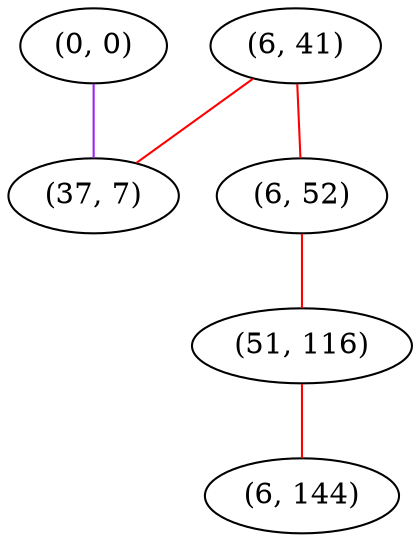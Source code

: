 graph "" {
"(6, 41)";
"(0, 0)";
"(37, 7)";
"(6, 52)";
"(51, 116)";
"(6, 144)";
"(6, 41)" -- "(6, 52)"  [color=red, key=0, weight=1];
"(6, 41)" -- "(37, 7)"  [color=red, key=0, weight=1];
"(0, 0)" -- "(37, 7)"  [color=purple, key=0, weight=4];
"(6, 52)" -- "(51, 116)"  [color=red, key=0, weight=1];
"(51, 116)" -- "(6, 144)"  [color=red, key=0, weight=1];
}
